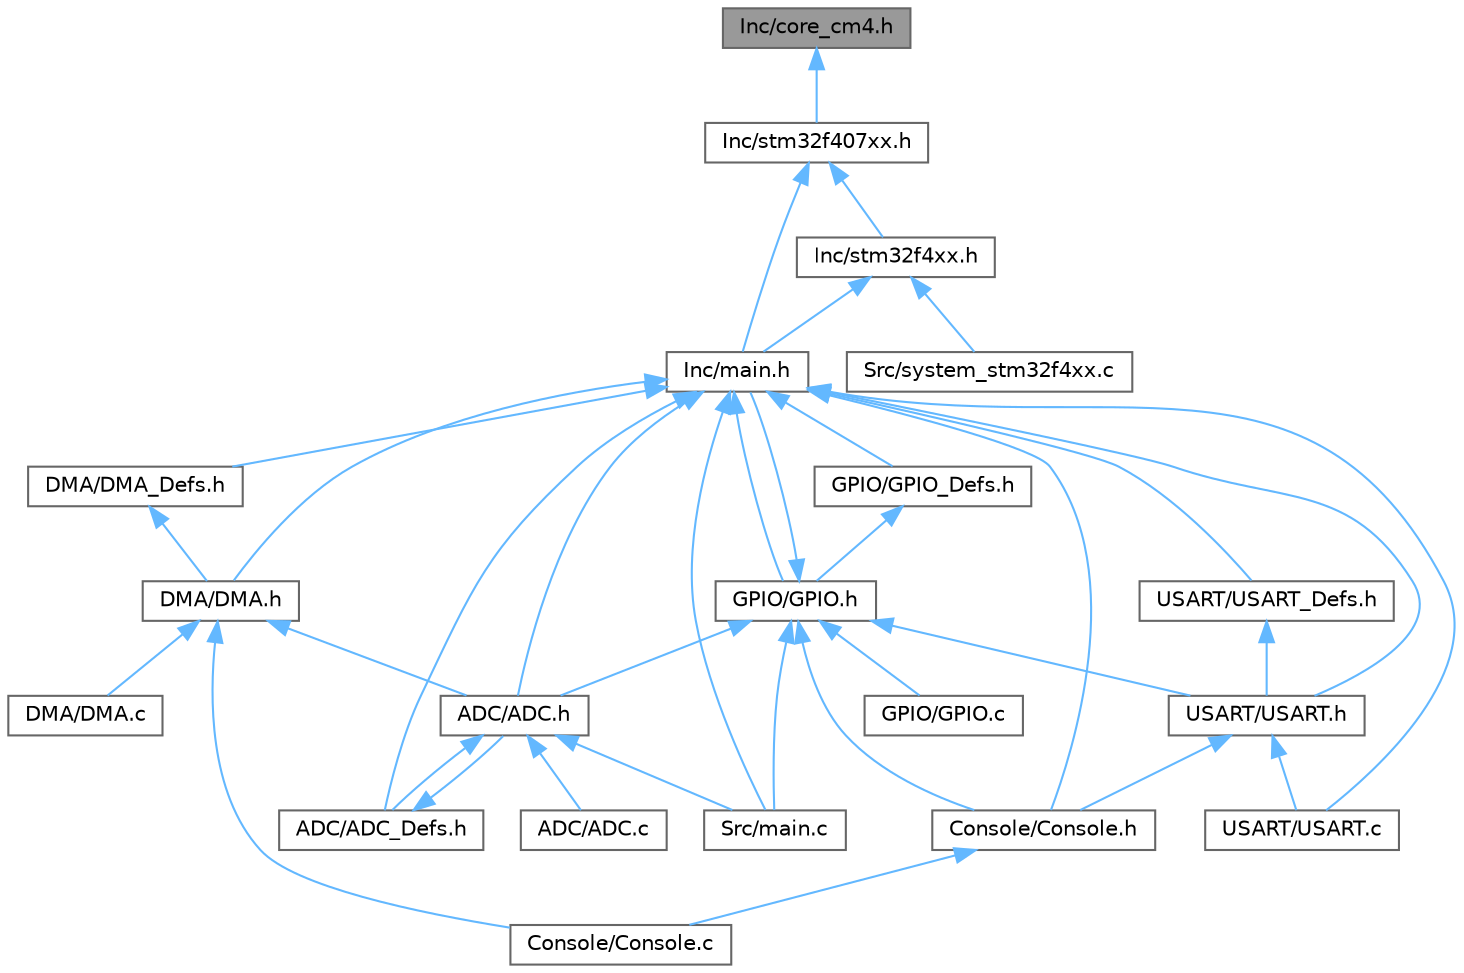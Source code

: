 digraph "Inc/core_cm4.h"
{
 // LATEX_PDF_SIZE
  bgcolor="transparent";
  edge [fontname=Helvetica,fontsize=10,labelfontname=Helvetica,labelfontsize=10];
  node [fontname=Helvetica,fontsize=10,shape=box,height=0.2,width=0.4];
  Node1 [id="Node000001",label="Inc/core_cm4.h",height=0.2,width=0.4,color="gray40", fillcolor="grey60", style="filled", fontcolor="black",tooltip="CMSIS Cortex-M4 Core Peripheral Access Layer Header File."];
  Node1 -> Node2 [id="edge71_Node000001_Node000002",dir="back",color="steelblue1",style="solid",tooltip=" "];
  Node2 [id="Node000002",label="Inc/stm32f407xx.h",height=0.2,width=0.4,color="grey40", fillcolor="white", style="filled",URL="$stm32f407xx_8h.html",tooltip="CMSIS STM32F407xx Device Peripheral Access Layer Header File."];
  Node2 -> Node3 [id="edge72_Node000002_Node000003",dir="back",color="steelblue1",style="solid",tooltip=" "];
  Node3 [id="Node000003",label="Inc/main.h",height=0.2,width=0.4,color="grey40", fillcolor="white", style="filled",URL="$main_8h_source.html",tooltip=" "];
  Node3 -> Node4 [id="edge73_Node000003_Node000004",dir="back",color="steelblue1",style="solid",tooltip=" "];
  Node4 [id="Node000004",label="ADC/ADC.h",height=0.2,width=0.4,color="grey40", fillcolor="white", style="filled",URL="$_a_d_c_8h_source.html",tooltip=" "];
  Node4 -> Node5 [id="edge74_Node000004_Node000005",dir="back",color="steelblue1",style="solid",tooltip=" "];
  Node5 [id="Node000005",label="ADC/ADC.c",height=0.2,width=0.4,color="grey40", fillcolor="white", style="filled",URL="$_a_d_c_8c_source.html",tooltip=" "];
  Node4 -> Node6 [id="edge75_Node000004_Node000006",dir="back",color="steelblue1",style="solid",tooltip=" "];
  Node6 [id="Node000006",label="ADC/ADC_Defs.h",height=0.2,width=0.4,color="grey40", fillcolor="white", style="filled",URL="$_a_d_c___defs_8h.html",tooltip=" "];
  Node6 -> Node4 [id="edge76_Node000006_Node000004",dir="back",color="steelblue1",style="solid",tooltip=" "];
  Node4 -> Node7 [id="edge77_Node000004_Node000007",dir="back",color="steelblue1",style="solid",tooltip=" "];
  Node7 [id="Node000007",label="Src/main.c",height=0.2,width=0.4,color="grey40", fillcolor="white", style="filled",URL="$main_8c.html",tooltip=" "];
  Node3 -> Node6 [id="edge78_Node000003_Node000006",dir="back",color="steelblue1",style="solid",tooltip=" "];
  Node3 -> Node8 [id="edge79_Node000003_Node000008",dir="back",color="steelblue1",style="solid",tooltip=" "];
  Node8 [id="Node000008",label="Console/Console.h",height=0.2,width=0.4,color="grey40", fillcolor="white", style="filled",URL="$_console_8h_source.html",tooltip=" "];
  Node8 -> Node9 [id="edge80_Node000008_Node000009",dir="back",color="steelblue1",style="solid",tooltip=" "];
  Node9 [id="Node000009",label="Console/Console.c",height=0.2,width=0.4,color="grey40", fillcolor="white", style="filled",URL="$_console_8c_source.html",tooltip=" "];
  Node3 -> Node10 [id="edge81_Node000003_Node000010",dir="back",color="steelblue1",style="solid",tooltip=" "];
  Node10 [id="Node000010",label="DMA/DMA.h",height=0.2,width=0.4,color="grey40", fillcolor="white", style="filled",URL="$_d_m_a_8h_source.html",tooltip=" "];
  Node10 -> Node4 [id="edge82_Node000010_Node000004",dir="back",color="steelblue1",style="solid",tooltip=" "];
  Node10 -> Node9 [id="edge83_Node000010_Node000009",dir="back",color="steelblue1",style="solid",tooltip=" "];
  Node10 -> Node11 [id="edge84_Node000010_Node000011",dir="back",color="steelblue1",style="solid",tooltip=" "];
  Node11 [id="Node000011",label="DMA/DMA.c",height=0.2,width=0.4,color="grey40", fillcolor="white", style="filled",URL="$_d_m_a_8c_source.html",tooltip=" "];
  Node3 -> Node12 [id="edge85_Node000003_Node000012",dir="back",color="steelblue1",style="solid",tooltip=" "];
  Node12 [id="Node000012",label="DMA/DMA_Defs.h",height=0.2,width=0.4,color="grey40", fillcolor="white", style="filled",URL="$_d_m_a___defs_8h_source.html",tooltip=" "];
  Node12 -> Node10 [id="edge86_Node000012_Node000010",dir="back",color="steelblue1",style="solid",tooltip=" "];
  Node3 -> Node13 [id="edge87_Node000003_Node000013",dir="back",color="steelblue1",style="solid",tooltip=" "];
  Node13 [id="Node000013",label="GPIO/GPIO.h",height=0.2,width=0.4,color="grey40", fillcolor="white", style="filled",URL="$_g_p_i_o_8h_source.html",tooltip=" "];
  Node13 -> Node4 [id="edge88_Node000013_Node000004",dir="back",color="steelblue1",style="solid",tooltip=" "];
  Node13 -> Node8 [id="edge89_Node000013_Node000008",dir="back",color="steelblue1",style="solid",tooltip=" "];
  Node13 -> Node14 [id="edge90_Node000013_Node000014",dir="back",color="steelblue1",style="solid",tooltip=" "];
  Node14 [id="Node000014",label="GPIO/GPIO.c",height=0.2,width=0.4,color="grey40", fillcolor="white", style="filled",URL="$_g_p_i_o_8c_source.html",tooltip=" "];
  Node13 -> Node3 [id="edge91_Node000013_Node000003",dir="back",color="steelblue1",style="solid",tooltip=" "];
  Node13 -> Node7 [id="edge92_Node000013_Node000007",dir="back",color="steelblue1",style="solid",tooltip=" "];
  Node13 -> Node15 [id="edge93_Node000013_Node000015",dir="back",color="steelblue1",style="solid",tooltip=" "];
  Node15 [id="Node000015",label="USART/USART.h",height=0.2,width=0.4,color="grey40", fillcolor="white", style="filled",URL="$_u_s_a_r_t_8h_source.html",tooltip=" "];
  Node15 -> Node8 [id="edge94_Node000015_Node000008",dir="back",color="steelblue1",style="solid",tooltip=" "];
  Node15 -> Node16 [id="edge95_Node000015_Node000016",dir="back",color="steelblue1",style="solid",tooltip=" "];
  Node16 [id="Node000016",label="USART/USART.c",height=0.2,width=0.4,color="grey40", fillcolor="white", style="filled",URL="$_u_s_a_r_t_8c_source.html",tooltip=" "];
  Node3 -> Node17 [id="edge96_Node000003_Node000017",dir="back",color="steelblue1",style="solid",tooltip=" "];
  Node17 [id="Node000017",label="GPIO/GPIO_Defs.h",height=0.2,width=0.4,color="grey40", fillcolor="white", style="filled",URL="$_g_p_i_o___defs_8h_source.html",tooltip=" "];
  Node17 -> Node13 [id="edge97_Node000017_Node000013",dir="back",color="steelblue1",style="solid",tooltip=" "];
  Node3 -> Node7 [id="edge98_Node000003_Node000007",dir="back",color="steelblue1",style="solid",tooltip=" "];
  Node3 -> Node16 [id="edge99_Node000003_Node000016",dir="back",color="steelblue1",style="solid",tooltip=" "];
  Node3 -> Node15 [id="edge100_Node000003_Node000015",dir="back",color="steelblue1",style="solid",tooltip=" "];
  Node3 -> Node18 [id="edge101_Node000003_Node000018",dir="back",color="steelblue1",style="solid",tooltip=" "];
  Node18 [id="Node000018",label="USART/USART_Defs.h",height=0.2,width=0.4,color="grey40", fillcolor="white", style="filled",URL="$_u_s_a_r_t___defs_8h_source.html",tooltip=" "];
  Node18 -> Node15 [id="edge102_Node000018_Node000015",dir="back",color="steelblue1",style="solid",tooltip=" "];
  Node2 -> Node19 [id="edge103_Node000002_Node000019",dir="back",color="steelblue1",style="solid",tooltip=" "];
  Node19 [id="Node000019",label="Inc/stm32f4xx.h",height=0.2,width=0.4,color="grey40", fillcolor="white", style="filled",URL="$stm32f4xx_8h.html",tooltip="CMSIS STM32F4xx Device Peripheral Access Layer Header File."];
  Node19 -> Node3 [id="edge104_Node000019_Node000003",dir="back",color="steelblue1",style="solid",tooltip=" "];
  Node19 -> Node20 [id="edge105_Node000019_Node000020",dir="back",color="steelblue1",style="solid",tooltip=" "];
  Node20 [id="Node000020",label="Src/system_stm32f4xx.c",height=0.2,width=0.4,color="grey40", fillcolor="white", style="filled",URL="$system__stm32f4xx_8c.html",tooltip="CMSIS Cortex-M4 Device Peripheral Access Layer System Source File."];
}
